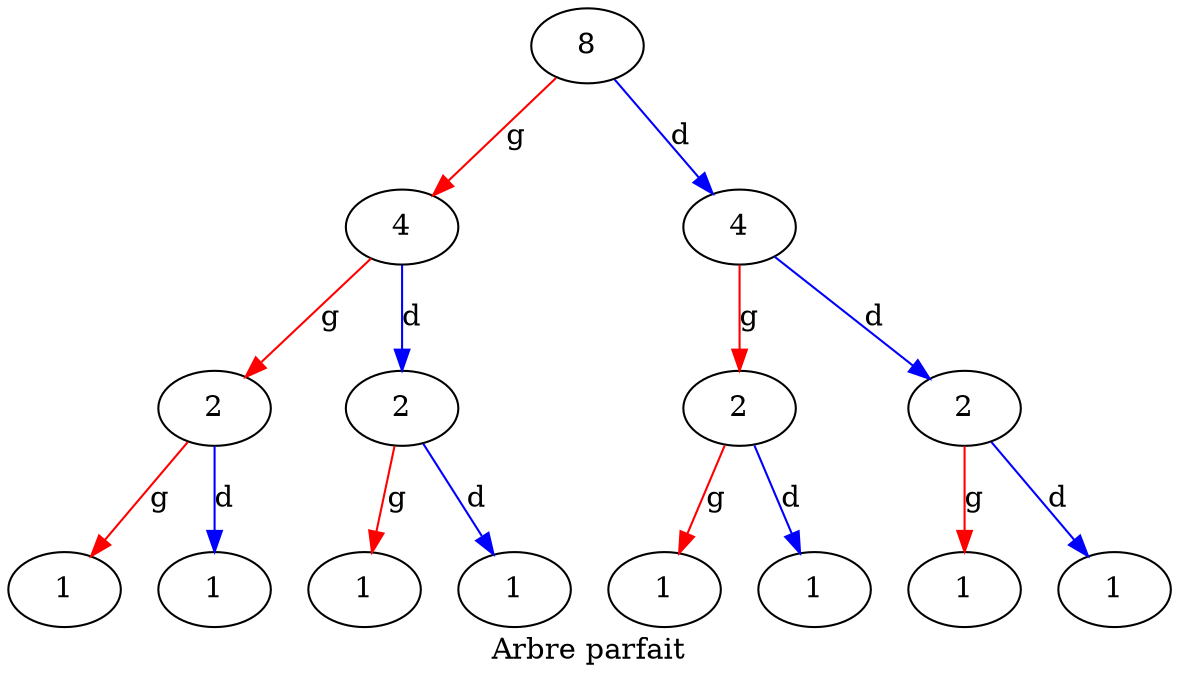 digraph G { label = "Arbre parfait" 
93921611054736 [label="8" ] ;
93921611054736 -> 93921611054704 [color="red",label="g" ] ;
93921611054704 [label="4" ] ;
93921611054704 -> 93921611054672 [color="red",label="g" ] ;
93921611054672 [label="2" ] ;
93921611054672 -> 93921611054640 [color="red",label="g" ] ;
93921611054640 [label="1" ] ;
93921611054672 -> 93921611054608 [color="blue",label="d" ] ;
93921611054608 [label="1" ] ;
93921611054704 -> 93921611054576 [color="blue",label="d" ] ;
93921611054576 [label="2" ] ;
93921611054576 -> 93921611054544 [color="red",label="g" ] ;
93921611054544 [label="1" ] ;
93921611054576 -> 93921611054512 [color="blue",label="d" ] ;
93921611054512 [label="1" ] ;
93921611054736 -> 93921611054480 [color="blue",label="d" ] ;
93921611054480 [label="4" ] ;
93921611054480 -> 93921611054448 [color="red",label="g" ] ;
93921611054448 [label="2" ] ;
93921611054448 -> 93921611054416 [color="red",label="g" ] ;
93921611054416 [label="1" ] ;
93921611054448 -> 93921611054384 [color="blue",label="d" ] ;
93921611054384 [label="1" ] ;
93921611054480 -> 93921611054352 [color="blue",label="d" ] ;
93921611054352 [label="2" ] ;
93921611054352 -> 93921611054320 [color="red",label="g" ] ;
93921611054320 [label="1" ] ;
93921611054352 -> 93921611053728 [color="blue",label="d" ] ;
93921611053728 [label="1" ] ;

 }
